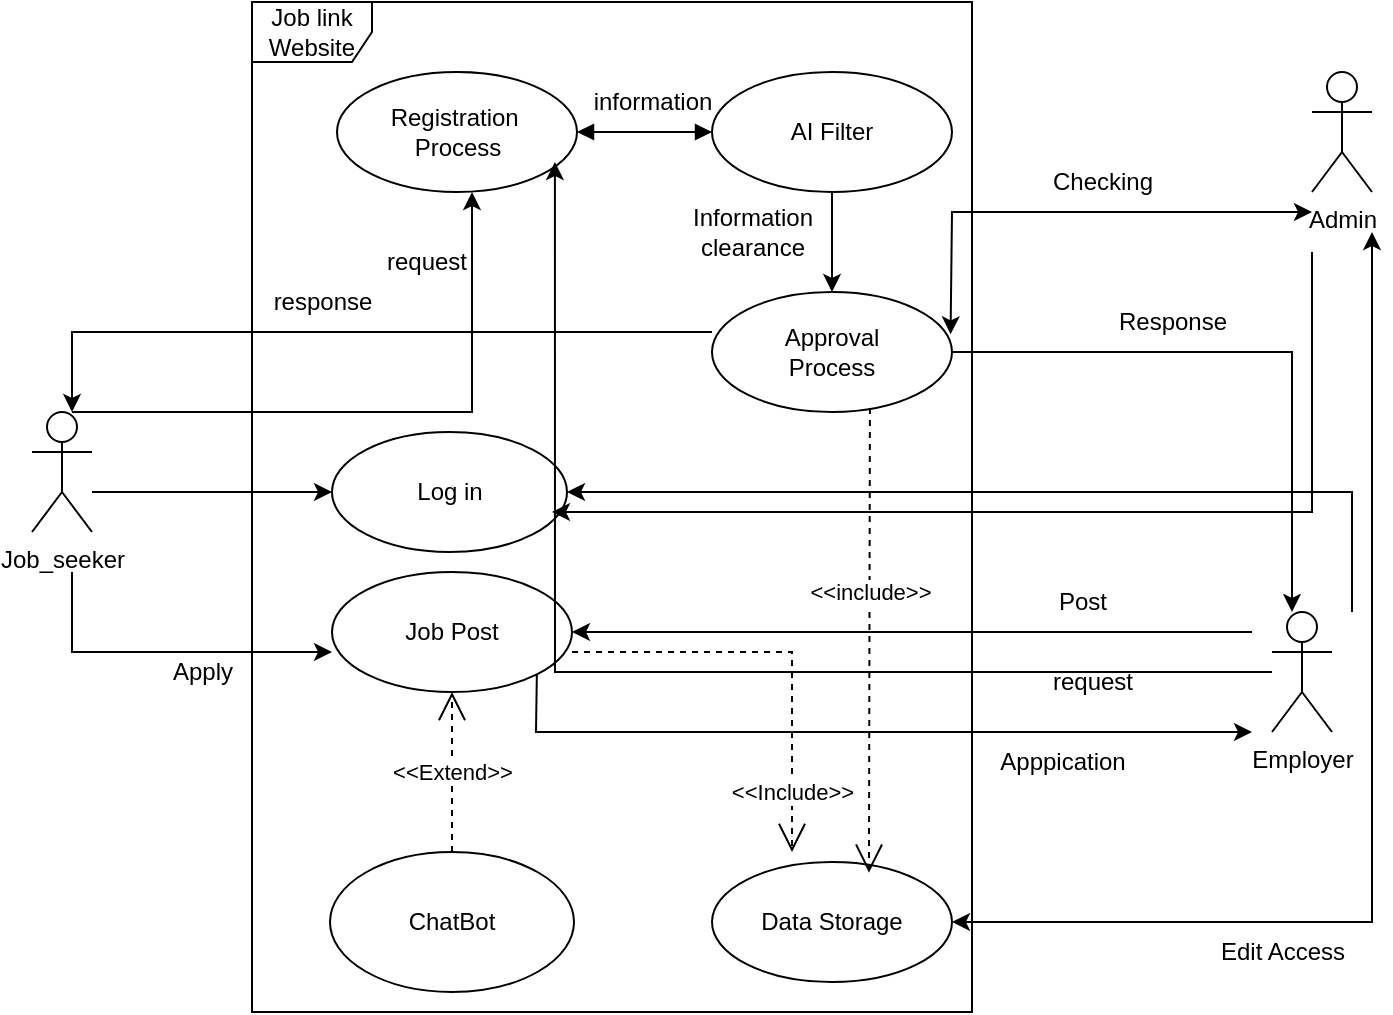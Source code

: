 <mxfile version="24.8.4">
  <diagram name="Page-1" id="SFWPzy56wumSebeRqVf8">
    <mxGraphModel dx="1035" dy="541" grid="1" gridSize="10" guides="1" tooltips="1" connect="1" arrows="1" fold="1" page="1" pageScale="1" pageWidth="850" pageHeight="1100" math="0" shadow="0">
      <root>
        <mxCell id="0" />
        <mxCell id="1" parent="0" />
        <mxCell id="rZr25WOMZtbcO9NOPSWP-1" value="Job_seeker" style="shape=umlActor;verticalLabelPosition=bottom;verticalAlign=top;html=1;outlineConnect=0;" parent="1" vertex="1">
          <mxGeometry x="100" y="360" width="30" height="60" as="geometry" />
        </mxCell>
        <mxCell id="rZr25WOMZtbcO9NOPSWP-2" value="Employer" style="shape=umlActor;verticalLabelPosition=bottom;verticalAlign=top;html=1;outlineConnect=0;" parent="1" vertex="1">
          <mxGeometry x="720" y="460" width="30" height="60" as="geometry" />
        </mxCell>
        <mxCell id="rZr25WOMZtbcO9NOPSWP-6" value="Registration&amp;nbsp;&lt;div&gt;Process&lt;/div&gt;" style="ellipse;whiteSpace=wrap;html=1;" parent="1" vertex="1">
          <mxGeometry x="252.5" y="190" width="120" height="60" as="geometry" />
        </mxCell>
        <mxCell id="rZr25WOMZtbcO9NOPSWP-7" value="AI Filter" style="ellipse;whiteSpace=wrap;html=1;" parent="1" vertex="1">
          <mxGeometry x="440" y="190" width="120" height="60" as="geometry" />
        </mxCell>
        <mxCell id="rZr25WOMZtbcO9NOPSWP-10" value="Log in" style="ellipse;whiteSpace=wrap;html=1;" parent="1" vertex="1">
          <mxGeometry x="250" y="370" width="117.5" height="60" as="geometry" />
        </mxCell>
        <mxCell id="rZr25WOMZtbcO9NOPSWP-11" value="Job Post" style="ellipse;whiteSpace=wrap;html=1;" parent="1" vertex="1">
          <mxGeometry x="250" y="440" width="120" height="60" as="geometry" />
        </mxCell>
        <mxCell id="rZr25WOMZtbcO9NOPSWP-12" value="Approval&lt;div&gt;Process&lt;/div&gt;" style="ellipse;whiteSpace=wrap;html=1;" parent="1" vertex="1">
          <mxGeometry x="440" y="300" width="120" height="60" as="geometry" />
        </mxCell>
        <mxCell id="rZr25WOMZtbcO9NOPSWP-13" value="Data Storage" style="ellipse;whiteSpace=wrap;html=1;" parent="1" vertex="1">
          <mxGeometry x="440" y="585" width="120" height="60" as="geometry" />
        </mxCell>
        <mxCell id="rZr25WOMZtbcO9NOPSWP-24" value="Job link Website" style="shape=umlFrame;whiteSpace=wrap;html=1;pointerEvents=0;" parent="1" vertex="1">
          <mxGeometry x="210" y="155" width="360" height="505" as="geometry" />
        </mxCell>
        <mxCell id="rZr25WOMZtbcO9NOPSWP-28" value="ChatBot" style="ellipse;whiteSpace=wrap;html=1;" parent="1" vertex="1">
          <mxGeometry x="249" y="580" width="122" height="70" as="geometry" />
        </mxCell>
        <mxCell id="rZr25WOMZtbcO9NOPSWP-29" value="Admin" style="shape=umlActor;verticalLabelPosition=bottom;verticalAlign=top;html=1;outlineConnect=0;" parent="1" vertex="1">
          <mxGeometry x="740" y="190" width="30" height="60" as="geometry" />
        </mxCell>
        <mxCell id="rZr25WOMZtbcO9NOPSWP-36" value="" style="endArrow=block;startArrow=block;endFill=1;startFill=1;html=1;rounded=0;exitX=1;exitY=0.5;exitDx=0;exitDy=0;entryX=0;entryY=0.5;entryDx=0;entryDy=0;" parent="1" source="rZr25WOMZtbcO9NOPSWP-6" target="rZr25WOMZtbcO9NOPSWP-7" edge="1">
          <mxGeometry width="160" relative="1" as="geometry">
            <mxPoint x="270" y="220" as="sourcePoint" />
            <mxPoint x="430" y="220" as="targetPoint" />
          </mxGeometry>
        </mxCell>
        <mxCell id="rZr25WOMZtbcO9NOPSWP-37" value="information" style="text;html=1;align=center;verticalAlign=middle;resizable=0;points=[];autosize=1;strokeColor=none;fillColor=none;" parent="1" vertex="1">
          <mxGeometry x="370" y="190" width="80" height="30" as="geometry" />
        </mxCell>
        <mxCell id="rZr25WOMZtbcO9NOPSWP-41" value="Information&lt;div&gt;clearance&lt;/div&gt;" style="text;html=1;align=center;verticalAlign=middle;resizable=0;points=[];autosize=1;strokeColor=none;fillColor=none;" parent="1" vertex="1">
          <mxGeometry x="420" y="250" width="80" height="40" as="geometry" />
        </mxCell>
        <mxCell id="rZr25WOMZtbcO9NOPSWP-43" style="edgeStyle=orthogonalEdgeStyle;rounded=0;orthogonalLoop=1;jettySize=auto;html=1;entryX=0.908;entryY=0.75;entryDx=0;entryDy=0;entryPerimeter=0;" parent="1" source="rZr25WOMZtbcO9NOPSWP-2" target="rZr25WOMZtbcO9NOPSWP-6" edge="1">
          <mxGeometry relative="1" as="geometry" />
        </mxCell>
        <mxCell id="rZr25WOMZtbcO9NOPSWP-46" value="request" style="text;html=1;align=center;verticalAlign=middle;resizable=0;points=[];autosize=1;strokeColor=none;fillColor=none;" parent="1" vertex="1">
          <mxGeometry x="267" y="270" width="60" height="30" as="geometry" />
        </mxCell>
        <mxCell id="rZr25WOMZtbcO9NOPSWP-47" value="response" style="text;html=1;align=center;verticalAlign=middle;resizable=0;points=[];autosize=1;strokeColor=none;fillColor=none;" parent="1" vertex="1">
          <mxGeometry x="210" y="290" width="70" height="30" as="geometry" />
        </mxCell>
        <mxCell id="rZr25WOMZtbcO9NOPSWP-49" value="Response" style="text;html=1;align=center;verticalAlign=middle;resizable=0;points=[];autosize=1;strokeColor=none;fillColor=none;" parent="1" vertex="1">
          <mxGeometry x="630" y="300" width="80" height="30" as="geometry" />
        </mxCell>
        <mxCell id="rZr25WOMZtbcO9NOPSWP-56" value="Apply" style="text;html=1;align=center;verticalAlign=middle;resizable=0;points=[];autosize=1;strokeColor=none;fillColor=none;" parent="1" vertex="1">
          <mxGeometry x="160" y="475" width="50" height="30" as="geometry" />
        </mxCell>
        <mxCell id="RsyNS5Jd7DCrgUtB0c8J-2" value="Checking" style="text;html=1;align=center;verticalAlign=middle;resizable=0;points=[];autosize=1;strokeColor=none;fillColor=none;" parent="1" vertex="1">
          <mxGeometry x="600" y="230" width="70" height="30" as="geometry" />
        </mxCell>
        <mxCell id="RsyNS5Jd7DCrgUtB0c8J-3" value="&amp;lt;&amp;lt;Extend&amp;gt;&amp;gt;" style="endArrow=open;endSize=12;dashed=1;html=1;rounded=0;exitX=0.5;exitY=0;exitDx=0;exitDy=0;entryX=0.5;entryY=1;entryDx=0;entryDy=0;" parent="1" source="rZr25WOMZtbcO9NOPSWP-28" target="rZr25WOMZtbcO9NOPSWP-11" edge="1">
          <mxGeometry width="160" relative="1" as="geometry">
            <mxPoint x="170" y="500" as="sourcePoint" />
            <mxPoint x="330" y="500" as="targetPoint" />
          </mxGeometry>
        </mxCell>
        <mxCell id="RsyNS5Jd7DCrgUtB0c8J-4" value="&amp;lt;&amp;lt;Include&amp;gt;&amp;gt;" style="endArrow=open;endSize=12;dashed=1;html=1;rounded=0;exitX=1;exitY=0.667;exitDx=0;exitDy=0;exitPerimeter=0;" parent="1" source="rZr25WOMZtbcO9NOPSWP-11" edge="1">
          <mxGeometry x="0.714" width="160" relative="1" as="geometry">
            <mxPoint x="300" y="510" as="sourcePoint" />
            <mxPoint x="480" y="580" as="targetPoint" />
            <mxPoint as="offset" />
            <Array as="points">
              <mxPoint x="480" y="480" />
            </Array>
          </mxGeometry>
        </mxCell>
        <mxCell id="RsyNS5Jd7DCrgUtB0c8J-5" value="&amp;lt;&amp;lt;include&amp;gt;&amp;gt;" style="endArrow=open;endSize=12;dashed=1;html=1;rounded=0;exitX=0.658;exitY=0.967;exitDx=0;exitDy=0;exitPerimeter=0;entryX=0.654;entryY=0.089;entryDx=0;entryDy=0;entryPerimeter=0;" parent="1" source="rZr25WOMZtbcO9NOPSWP-12" target="rZr25WOMZtbcO9NOPSWP-13" edge="1">
          <mxGeometry x="-0.208" width="160" relative="1" as="geometry">
            <mxPoint x="360" y="530" as="sourcePoint" />
            <mxPoint x="510" y="530" as="targetPoint" />
            <mxPoint as="offset" />
          </mxGeometry>
        </mxCell>
        <mxCell id="hlLEdCFcCGXcuw1FR4Kc-2" value="" style="endArrow=classic;startArrow=classic;html=1;rounded=0;exitX=0.994;exitY=0.353;exitDx=0;exitDy=0;exitPerimeter=0;" parent="1" source="rZr25WOMZtbcO9NOPSWP-12" edge="1">
          <mxGeometry width="50" height="50" relative="1" as="geometry">
            <mxPoint x="360" y="450" as="sourcePoint" />
            <mxPoint x="740" y="260" as="targetPoint" />
            <Array as="points">
              <mxPoint x="560" y="260" />
            </Array>
          </mxGeometry>
        </mxCell>
        <mxCell id="hlLEdCFcCGXcuw1FR4Kc-4" value="" style="endArrow=classic;startArrow=classic;html=1;rounded=0;exitX=1;exitY=0.5;exitDx=0;exitDy=0;" parent="1" source="rZr25WOMZtbcO9NOPSWP-13" edge="1">
          <mxGeometry width="50" height="50" relative="1" as="geometry">
            <mxPoint x="720" y="320" as="sourcePoint" />
            <mxPoint x="770" y="270" as="targetPoint" />
            <Array as="points">
              <mxPoint x="770" y="615" />
            </Array>
          </mxGeometry>
        </mxCell>
        <mxCell id="hlLEdCFcCGXcuw1FR4Kc-5" value="Edit Access" style="text;html=1;align=center;verticalAlign=middle;resizable=0;points=[];autosize=1;strokeColor=none;fillColor=none;" parent="1" vertex="1">
          <mxGeometry x="680" y="615" width="90" height="30" as="geometry" />
        </mxCell>
        <mxCell id="hlLEdCFcCGXcuw1FR4Kc-7" value="" style="endArrow=classic;html=1;rounded=0;" parent="1" edge="1">
          <mxGeometry width="50" height="50" relative="1" as="geometry">
            <mxPoint x="120" y="440" as="sourcePoint" />
            <mxPoint x="250" y="480" as="targetPoint" />
            <Array as="points">
              <mxPoint x="120" y="480" />
            </Array>
          </mxGeometry>
        </mxCell>
        <mxCell id="hlLEdCFcCGXcuw1FR4Kc-9" value="Post" style="text;html=1;align=center;verticalAlign=middle;resizable=0;points=[];autosize=1;strokeColor=none;fillColor=none;" parent="1" vertex="1">
          <mxGeometry x="600" y="440" width="50" height="30" as="geometry" />
        </mxCell>
        <mxCell id="hlLEdCFcCGXcuw1FR4Kc-10" value="" style="endArrow=classic;html=1;rounded=0;exitX=1;exitY=1;exitDx=0;exitDy=0;" parent="1" source="rZr25WOMZtbcO9NOPSWP-11" edge="1">
          <mxGeometry width="50" height="50" relative="1" as="geometry">
            <mxPoint x="660" y="570" as="sourcePoint" />
            <mxPoint x="710" y="520" as="targetPoint" />
            <Array as="points">
              <mxPoint x="352" y="520" />
            </Array>
          </mxGeometry>
        </mxCell>
        <mxCell id="hlLEdCFcCGXcuw1FR4Kc-11" value="Apppication" style="text;html=1;align=center;verticalAlign=middle;resizable=0;points=[];autosize=1;strokeColor=none;fillColor=none;" parent="1" vertex="1">
          <mxGeometry x="570" y="520" width="90" height="30" as="geometry" />
        </mxCell>
        <mxCell id="OJA2iu0LM-7QIqysAx0y-4" value="" style="endArrow=classic;html=1;rounded=0;entryX=1;entryY=0.5;entryDx=0;entryDy=0;" edge="1" parent="1" target="rZr25WOMZtbcO9NOPSWP-10">
          <mxGeometry width="50" height="50" relative="1" as="geometry">
            <mxPoint x="760" y="460" as="sourcePoint" />
            <mxPoint x="488.5" y="400" as="targetPoint" />
            <Array as="points">
              <mxPoint x="760" y="400" />
            </Array>
          </mxGeometry>
        </mxCell>
        <mxCell id="OJA2iu0LM-7QIqysAx0y-6" value="" style="endArrow=classic;html=1;rounded=0;" edge="1" parent="1">
          <mxGeometry width="50" height="50" relative="1" as="geometry">
            <mxPoint x="440" y="320" as="sourcePoint" />
            <mxPoint x="120" y="360" as="targetPoint" />
            <Array as="points">
              <mxPoint x="120" y="320" />
            </Array>
          </mxGeometry>
        </mxCell>
        <mxCell id="OJA2iu0LM-7QIqysAx0y-7" value="" style="endArrow=classic;html=1;rounded=0;" edge="1" parent="1">
          <mxGeometry width="50" height="50" relative="1" as="geometry">
            <mxPoint x="120" y="360" as="sourcePoint" />
            <mxPoint x="320" y="250" as="targetPoint" />
            <Array as="points">
              <mxPoint x="320" y="360" />
            </Array>
          </mxGeometry>
        </mxCell>
        <mxCell id="OJA2iu0LM-7QIqysAx0y-9" value="request" style="text;html=1;align=center;verticalAlign=middle;resizable=0;points=[];autosize=1;strokeColor=none;fillColor=none;" vertex="1" parent="1">
          <mxGeometry x="600" y="480" width="60" height="30" as="geometry" />
        </mxCell>
        <mxCell id="OJA2iu0LM-7QIqysAx0y-10" value="" style="endArrow=classic;html=1;rounded=0;exitX=0.5;exitY=1;exitDx=0;exitDy=0;entryX=0.5;entryY=0;entryDx=0;entryDy=0;" edge="1" parent="1" source="rZr25WOMZtbcO9NOPSWP-7" target="rZr25WOMZtbcO9NOPSWP-12">
          <mxGeometry width="50" height="50" relative="1" as="geometry">
            <mxPoint x="460" y="345" as="sourcePoint" />
            <mxPoint x="521" y="303" as="targetPoint" />
          </mxGeometry>
        </mxCell>
        <mxCell id="OJA2iu0LM-7QIqysAx0y-11" value="" style="endArrow=classic;html=1;rounded=0;" edge="1" parent="1">
          <mxGeometry width="50" height="50" relative="1" as="geometry">
            <mxPoint x="130" y="400" as="sourcePoint" />
            <mxPoint x="250" y="400" as="targetPoint" />
          </mxGeometry>
        </mxCell>
        <mxCell id="OJA2iu0LM-7QIqysAx0y-14" value="" style="endArrow=classic;html=1;rounded=0;" edge="1" parent="1">
          <mxGeometry width="50" height="50" relative="1" as="geometry">
            <mxPoint x="710" y="470" as="sourcePoint" />
            <mxPoint x="370" y="470" as="targetPoint" />
          </mxGeometry>
        </mxCell>
        <mxCell id="OJA2iu0LM-7QIqysAx0y-15" value="" style="endArrow=classic;html=1;rounded=0;exitX=1;exitY=0.5;exitDx=0;exitDy=0;" edge="1" parent="1" source="rZr25WOMZtbcO9NOPSWP-12">
          <mxGeometry width="50" height="50" relative="1" as="geometry">
            <mxPoint x="680" y="510" as="sourcePoint" />
            <mxPoint x="730" y="460" as="targetPoint" />
            <Array as="points">
              <mxPoint x="730" y="330" />
            </Array>
          </mxGeometry>
        </mxCell>
        <mxCell id="OJA2iu0LM-7QIqysAx0y-16" value="" style="endArrow=classic;html=1;rounded=0;" edge="1" parent="1">
          <mxGeometry width="50" height="50" relative="1" as="geometry">
            <mxPoint x="740" y="280" as="sourcePoint" />
            <mxPoint x="360" y="410" as="targetPoint" />
            <Array as="points">
              <mxPoint x="740" y="410" />
            </Array>
          </mxGeometry>
        </mxCell>
      </root>
    </mxGraphModel>
  </diagram>
</mxfile>
